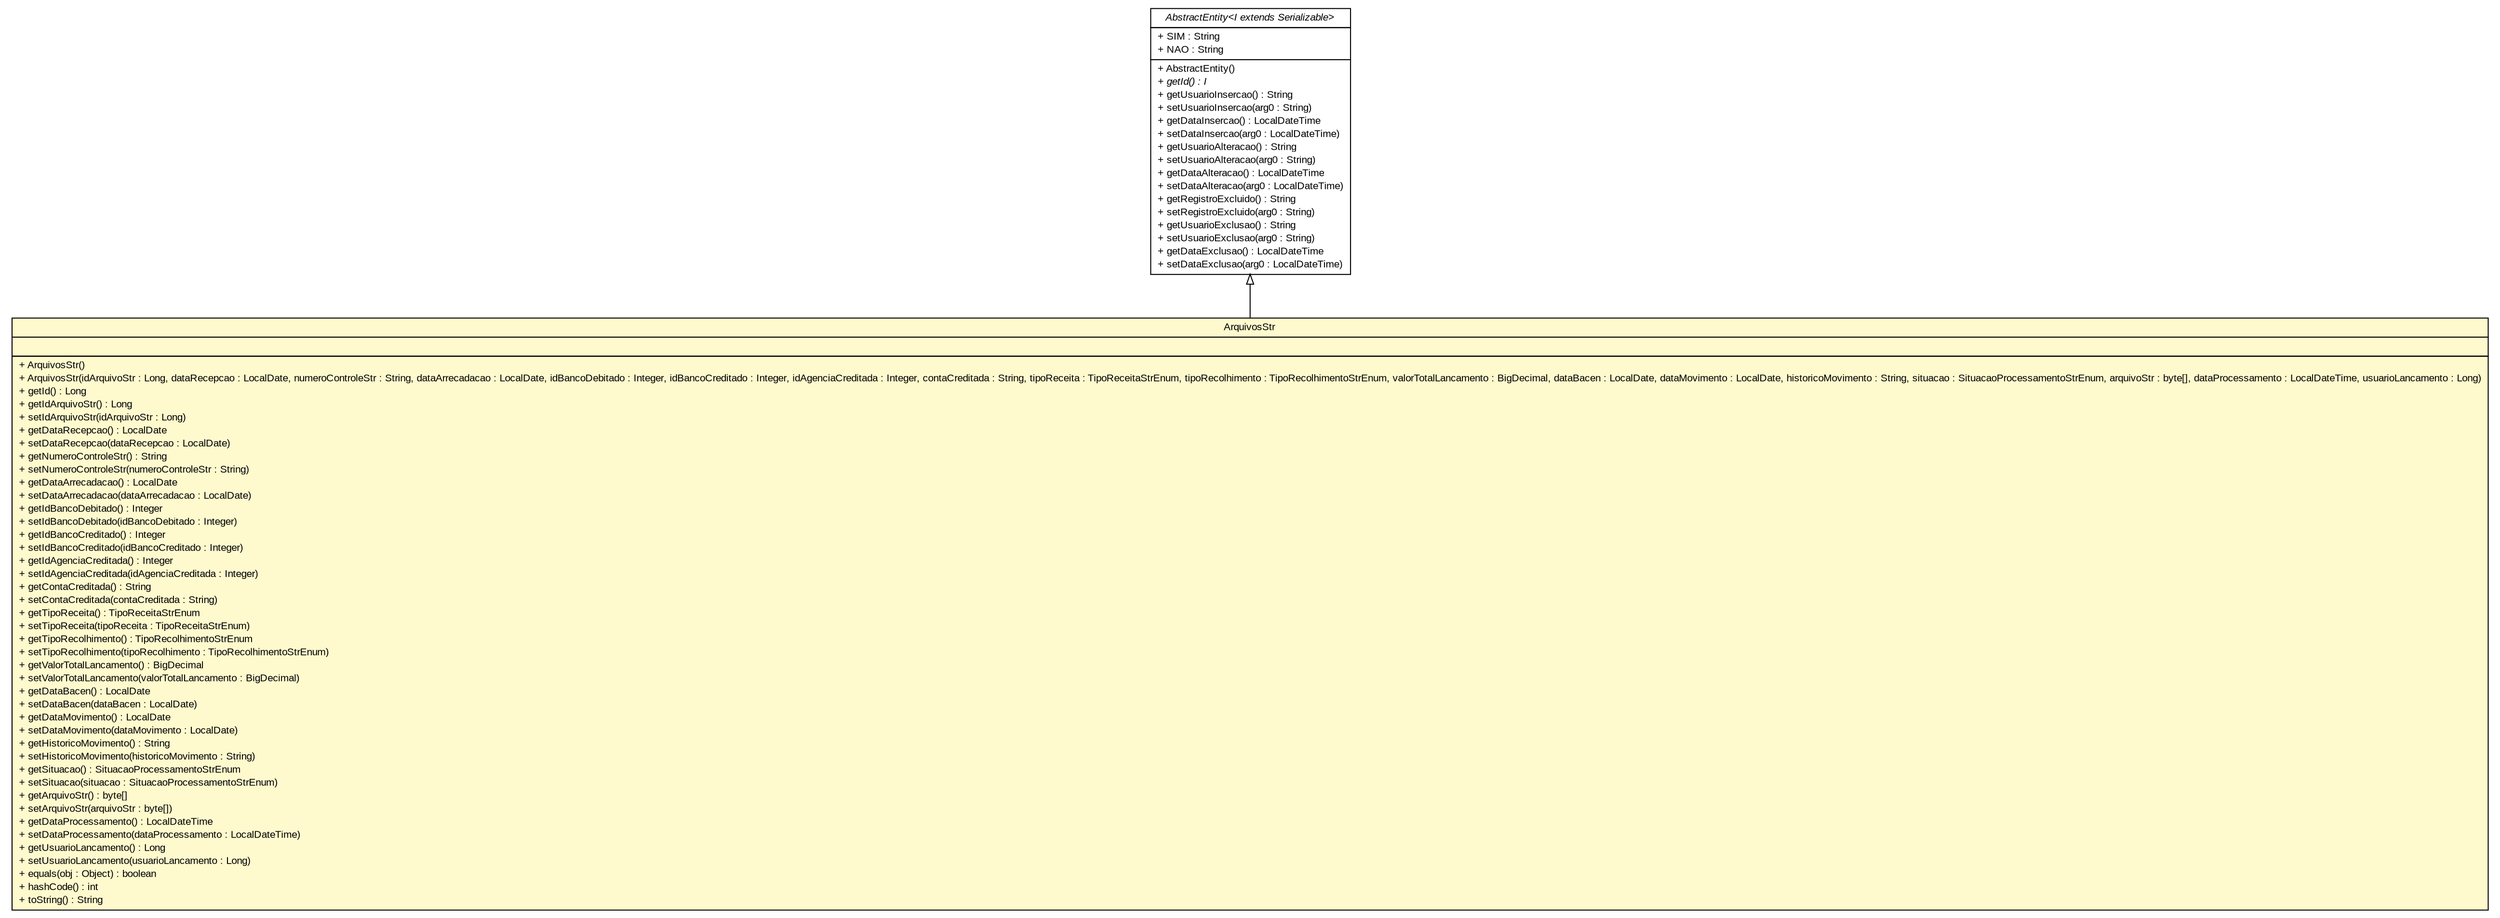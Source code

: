 #!/usr/local/bin/dot
#
# Class diagram 
# Generated by UMLGraph version R5_6 (http://www.umlgraph.org/)
#

digraph G {
	edge [fontname="arial",fontsize=10,labelfontname="arial",labelfontsize=10];
	node [fontname="arial",fontsize=10,shape=plaintext];
	nodesep=0.25;
	ranksep=0.5;
	// br.gov.to.sefaz.arr.persistence.entity.ArquivosStr
	c25258 [label=<<table title="br.gov.to.sefaz.arr.persistence.entity.ArquivosStr" border="0" cellborder="1" cellspacing="0" cellpadding="2" port="p" bgcolor="lemonChiffon" href="./ArquivosStr.html">
		<tr><td><table border="0" cellspacing="0" cellpadding="1">
<tr><td align="center" balign="center"> ArquivosStr </td></tr>
		</table></td></tr>
		<tr><td><table border="0" cellspacing="0" cellpadding="1">
<tr><td align="left" balign="left">  </td></tr>
		</table></td></tr>
		<tr><td><table border="0" cellspacing="0" cellpadding="1">
<tr><td align="left" balign="left"> + ArquivosStr() </td></tr>
<tr><td align="left" balign="left"> + ArquivosStr(idArquivoStr : Long, dataRecepcao : LocalDate, numeroControleStr : String, dataArrecadacao : LocalDate, idBancoDebitado : Integer, idBancoCreditado : Integer, idAgenciaCreditada : Integer, contaCreditada : String, tipoReceita : TipoReceitaStrEnum, tipoRecolhimento : TipoRecolhimentoStrEnum, valorTotalLancamento : BigDecimal, dataBacen : LocalDate, dataMovimento : LocalDate, historicoMovimento : String, situacao : SituacaoProcessamentoStrEnum, arquivoStr : byte[], dataProcessamento : LocalDateTime, usuarioLancamento : Long) </td></tr>
<tr><td align="left" balign="left"> + getId() : Long </td></tr>
<tr><td align="left" balign="left"> + getIdArquivoStr() : Long </td></tr>
<tr><td align="left" balign="left"> + setIdArquivoStr(idArquivoStr : Long) </td></tr>
<tr><td align="left" balign="left"> + getDataRecepcao() : LocalDate </td></tr>
<tr><td align="left" balign="left"> + setDataRecepcao(dataRecepcao : LocalDate) </td></tr>
<tr><td align="left" balign="left"> + getNumeroControleStr() : String </td></tr>
<tr><td align="left" balign="left"> + setNumeroControleStr(numeroControleStr : String) </td></tr>
<tr><td align="left" balign="left"> + getDataArrecadacao() : LocalDate </td></tr>
<tr><td align="left" balign="left"> + setDataArrecadacao(dataArrecadacao : LocalDate) </td></tr>
<tr><td align="left" balign="left"> + getIdBancoDebitado() : Integer </td></tr>
<tr><td align="left" balign="left"> + setIdBancoDebitado(idBancoDebitado : Integer) </td></tr>
<tr><td align="left" balign="left"> + getIdBancoCreditado() : Integer </td></tr>
<tr><td align="left" balign="left"> + setIdBancoCreditado(idBancoCreditado : Integer) </td></tr>
<tr><td align="left" balign="left"> + getIdAgenciaCreditada() : Integer </td></tr>
<tr><td align="left" balign="left"> + setIdAgenciaCreditada(idAgenciaCreditada : Integer) </td></tr>
<tr><td align="left" balign="left"> + getContaCreditada() : String </td></tr>
<tr><td align="left" balign="left"> + setContaCreditada(contaCreditada : String) </td></tr>
<tr><td align="left" balign="left"> + getTipoReceita() : TipoReceitaStrEnum </td></tr>
<tr><td align="left" balign="left"> + setTipoReceita(tipoReceita : TipoReceitaStrEnum) </td></tr>
<tr><td align="left" balign="left"> + getTipoRecolhimento() : TipoRecolhimentoStrEnum </td></tr>
<tr><td align="left" balign="left"> + setTipoRecolhimento(tipoRecolhimento : TipoRecolhimentoStrEnum) </td></tr>
<tr><td align="left" balign="left"> + getValorTotalLancamento() : BigDecimal </td></tr>
<tr><td align="left" balign="left"> + setValorTotalLancamento(valorTotalLancamento : BigDecimal) </td></tr>
<tr><td align="left" balign="left"> + getDataBacen() : LocalDate </td></tr>
<tr><td align="left" balign="left"> + setDataBacen(dataBacen : LocalDate) </td></tr>
<tr><td align="left" balign="left"> + getDataMovimento() : LocalDate </td></tr>
<tr><td align="left" balign="left"> + setDataMovimento(dataMovimento : LocalDate) </td></tr>
<tr><td align="left" balign="left"> + getHistoricoMovimento() : String </td></tr>
<tr><td align="left" balign="left"> + setHistoricoMovimento(historicoMovimento : String) </td></tr>
<tr><td align="left" balign="left"> + getSituacao() : SituacaoProcessamentoStrEnum </td></tr>
<tr><td align="left" balign="left"> + setSituacao(situacao : SituacaoProcessamentoStrEnum) </td></tr>
<tr><td align="left" balign="left"> + getArquivoStr() : byte[] </td></tr>
<tr><td align="left" balign="left"> + setArquivoStr(arquivoStr : byte[]) </td></tr>
<tr><td align="left" balign="left"> + getDataProcessamento() : LocalDateTime </td></tr>
<tr><td align="left" balign="left"> + setDataProcessamento(dataProcessamento : LocalDateTime) </td></tr>
<tr><td align="left" balign="left"> + getUsuarioLancamento() : Long </td></tr>
<tr><td align="left" balign="left"> + setUsuarioLancamento(usuarioLancamento : Long) </td></tr>
<tr><td align="left" balign="left"> + equals(obj : Object) : boolean </td></tr>
<tr><td align="left" balign="left"> + hashCode() : int </td></tr>
<tr><td align="left" balign="left"> + toString() : String </td></tr>
		</table></td></tr>
		</table>>, URL="./ArquivosStr.html", fontname="arial", fontcolor="black", fontsize=10.0];
	//br.gov.to.sefaz.arr.persistence.entity.ArquivosStr extends br.gov.to.sefaz.persistence.entity.AbstractEntity<java.lang.Long>
	c25434:p -> c25258:p [dir=back,arrowtail=empty];
	// br.gov.to.sefaz.persistence.entity.AbstractEntity<I extends java.io.Serializable>
	c25434 [label=<<table title="br.gov.to.sefaz.persistence.entity.AbstractEntity" border="0" cellborder="1" cellspacing="0" cellpadding="2" port="p" href="http://java.sun.com/j2se/1.4.2/docs/api/br/gov/to/sefaz/persistence/entity/AbstractEntity.html">
		<tr><td><table border="0" cellspacing="0" cellpadding="1">
<tr><td align="center" balign="center"><font face="arial italic"> AbstractEntity&lt;I extends Serializable&gt; </font></td></tr>
		</table></td></tr>
		<tr><td><table border="0" cellspacing="0" cellpadding="1">
<tr><td align="left" balign="left"> + SIM : String </td></tr>
<tr><td align="left" balign="left"> + NAO : String </td></tr>
		</table></td></tr>
		<tr><td><table border="0" cellspacing="0" cellpadding="1">
<tr><td align="left" balign="left"> + AbstractEntity() </td></tr>
<tr><td align="left" balign="left"><font face="arial italic" point-size="10.0"> + getId() : I </font></td></tr>
<tr><td align="left" balign="left"> + getUsuarioInsercao() : String </td></tr>
<tr><td align="left" balign="left"> + setUsuarioInsercao(arg0 : String) </td></tr>
<tr><td align="left" balign="left"> + getDataInsercao() : LocalDateTime </td></tr>
<tr><td align="left" balign="left"> + setDataInsercao(arg0 : LocalDateTime) </td></tr>
<tr><td align="left" balign="left"> + getUsuarioAlteracao() : String </td></tr>
<tr><td align="left" balign="left"> + setUsuarioAlteracao(arg0 : String) </td></tr>
<tr><td align="left" balign="left"> + getDataAlteracao() : LocalDateTime </td></tr>
<tr><td align="left" balign="left"> + setDataAlteracao(arg0 : LocalDateTime) </td></tr>
<tr><td align="left" balign="left"> + getRegistroExcluido() : String </td></tr>
<tr><td align="left" balign="left"> + setRegistroExcluido(arg0 : String) </td></tr>
<tr><td align="left" balign="left"> + getUsuarioExclusao() : String </td></tr>
<tr><td align="left" balign="left"> + setUsuarioExclusao(arg0 : String) </td></tr>
<tr><td align="left" balign="left"> + getDataExclusao() : LocalDateTime </td></tr>
<tr><td align="left" balign="left"> + setDataExclusao(arg0 : LocalDateTime) </td></tr>
		</table></td></tr>
		</table>>, URL="http://java.sun.com/j2se/1.4.2/docs/api/br/gov/to/sefaz/persistence/entity/AbstractEntity.html", fontname="arial", fontcolor="black", fontsize=10.0];
}


